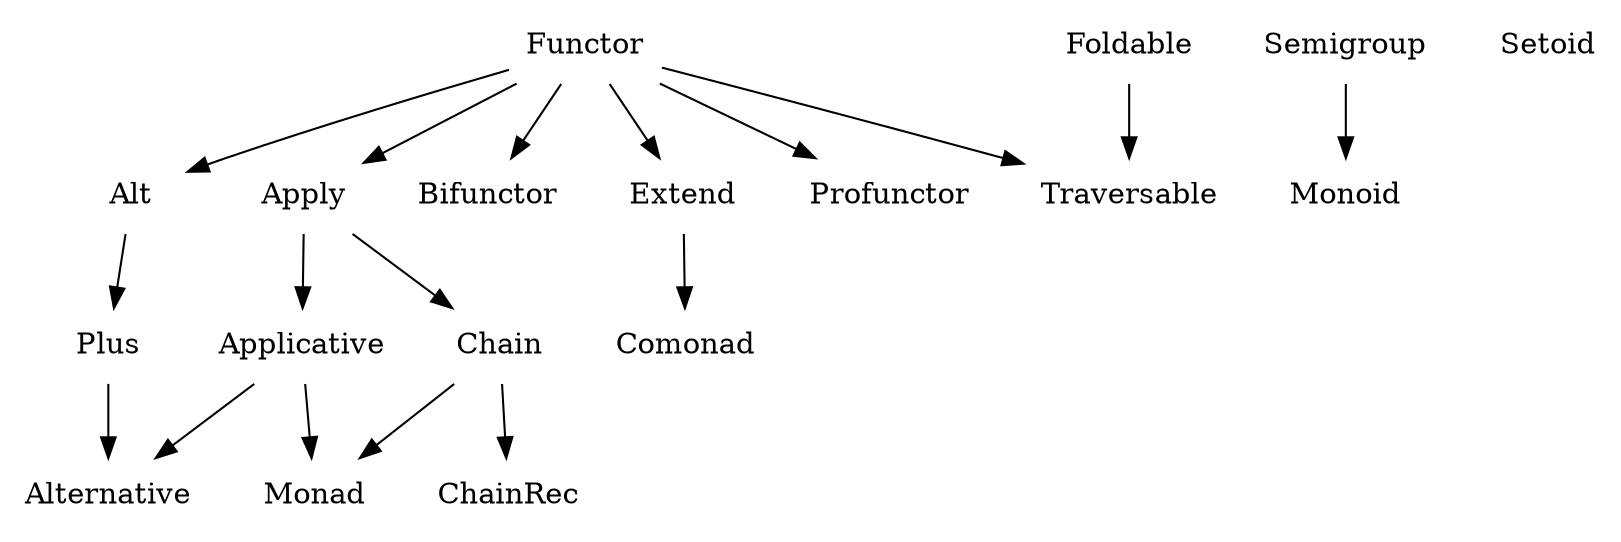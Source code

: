 digraph {
  node [shape=plaintext]

  # Algebras
  Alt;
  Alternative;
  Applicative;
  Apply;
  Bifunctor;
  Chain;
  ChainRec;
  Comonad;
  Extend;
  Foldable;
  Functor;
  Monad;
  Monoid;
  Plus;
  Profunctor;
  Semigroup;
  Setoid;
  Traversable;

  # Dependencies
  Alt -> Plus;
  Applicative -> Alternative;
  Applicative -> Monad;
  Apply -> Applicative;
  Apply -> Chain;
  Chain -> ChainRec;
  Chain -> Monad;
  Extend -> Comonad;
  Foldable -> Traversable;
  Functor -> Alt;
  Functor -> Apply;
  Functor -> Bifunctor;
  Functor -> Extend;
  Functor -> Profunctor;
  Functor -> Traversable;
  Plus -> Alternative;
  Semigroup -> Monoid;
}
